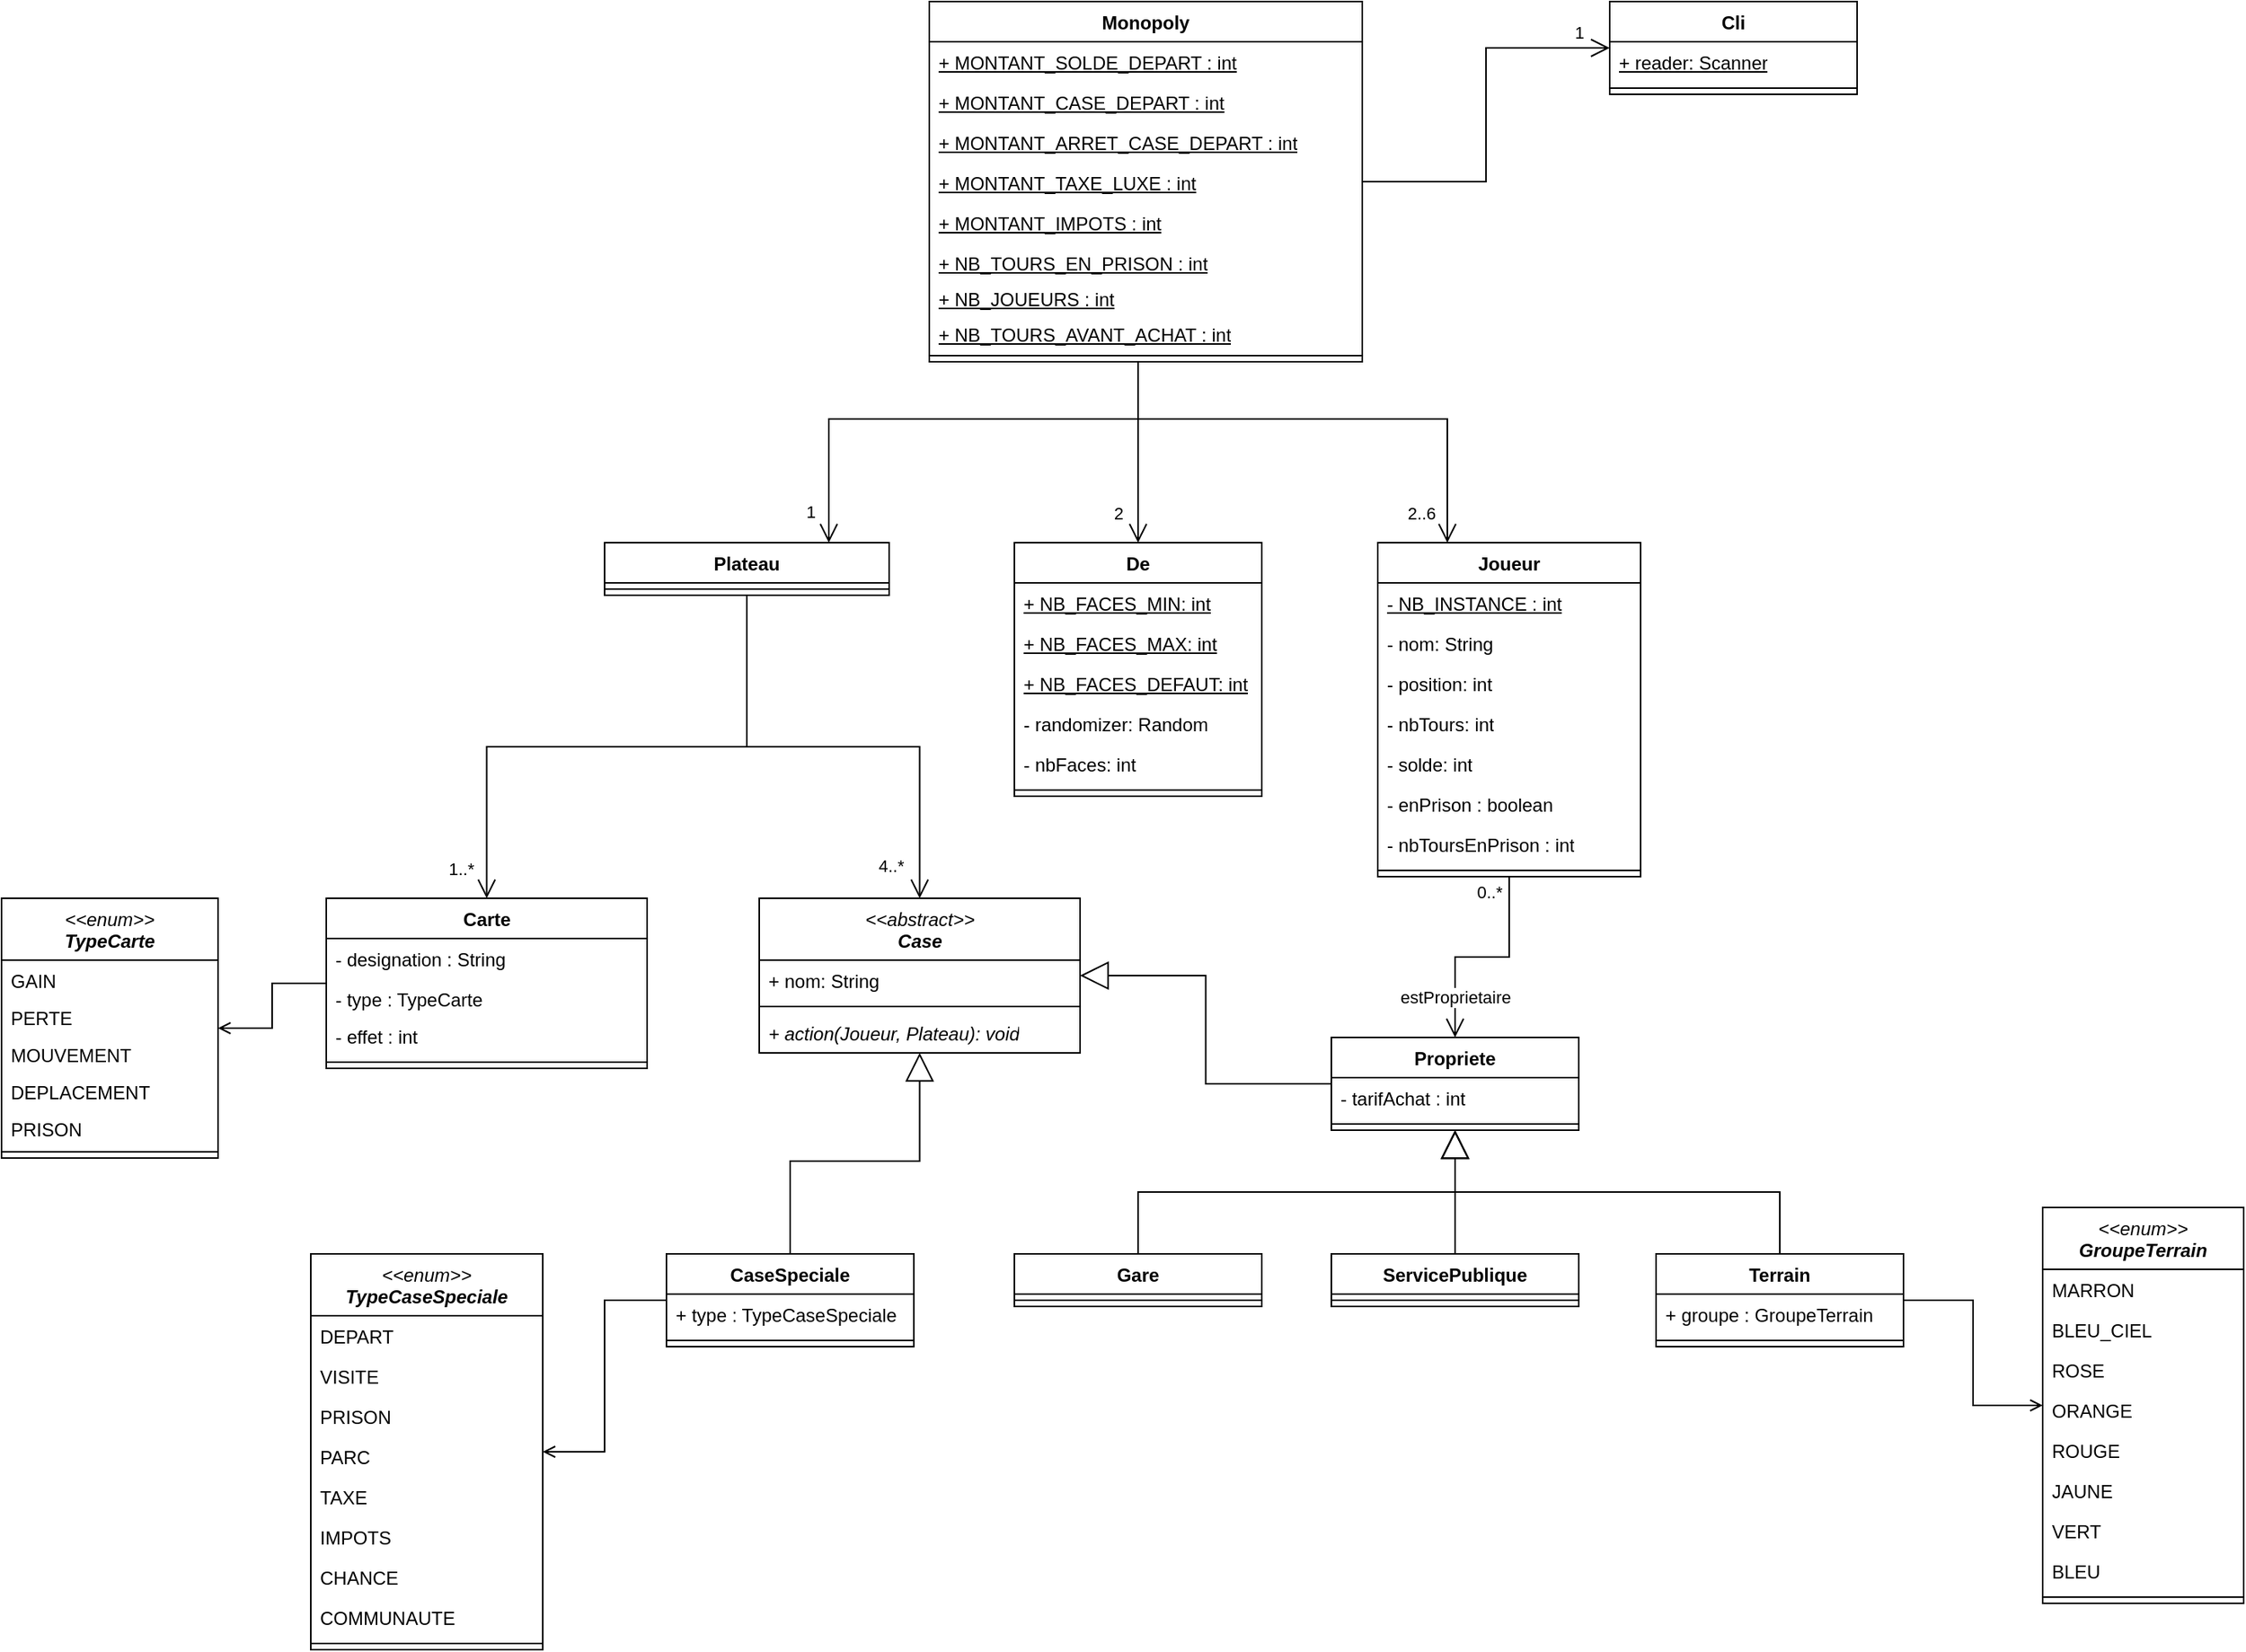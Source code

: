 <mxfile version="24.2.2" type="device">
  <diagram name="Page-1" id="Qtdr7fndM9xk0A1KIVxL">
    <mxGraphModel dx="2553" dy="1166" grid="1" gridSize="10" guides="1" tooltips="1" connect="1" arrows="1" fold="1" page="1" pageScale="1" pageWidth="850" pageHeight="1100" math="0" shadow="0">
      <root>
        <mxCell id="0" />
        <mxCell id="1" parent="0" />
        <mxCell id="H5PkhHYu6waYFYVV68g2-2" style="edgeStyle=orthogonalEdgeStyle;rounded=0;orthogonalLoop=1;jettySize=auto;html=1;endArrow=open;endFill=0;endSize=10;" parent="1" source="H5PkhHYu6waYFYVV68g2-3" target="H5PkhHYu6waYFYVV68g2-40" edge="1">
          <mxGeometry relative="1" as="geometry" />
        </mxCell>
        <mxCell id="yRPTeG6_o3gibmi1CTz9-5" value="1" style="edgeLabel;html=1;align=center;verticalAlign=middle;resizable=0;points=[];" vertex="1" connectable="0" parent="H5PkhHYu6waYFYVV68g2-2">
          <mxGeometry x="0.769" y="1" relative="1" as="geometry">
            <mxPoint x="8" y="-9" as="offset" />
          </mxGeometry>
        </mxCell>
        <mxCell id="H5PkhHYu6waYFYVV68g2-3" value="Monopoly" style="swimlane;fontStyle=1;align=center;verticalAlign=top;childLayout=stackLayout;horizontal=1;startSize=26;horizontalStack=0;resizeParent=1;resizeParentMax=0;resizeLast=0;collapsible=1;marginBottom=0;whiteSpace=wrap;html=1;swimlaneFillColor=default;" parent="1" vertex="1">
          <mxGeometry x="240" y="40" width="280" height="233" as="geometry" />
        </mxCell>
        <mxCell id="H5PkhHYu6waYFYVV68g2-4" value="&lt;u&gt;+ MONTANT_SOLDE_DEPART : int&lt;/u&gt;" style="text;strokeColor=none;fillColor=none;align=left;verticalAlign=top;spacingLeft=4;spacingRight=4;overflow=hidden;rotatable=0;points=[[0,0.5],[1,0.5]];portConstraint=eastwest;whiteSpace=wrap;html=1;" parent="H5PkhHYu6waYFYVV68g2-3" vertex="1">
          <mxGeometry y="26" width="280" height="26" as="geometry" />
        </mxCell>
        <mxCell id="H5PkhHYu6waYFYVV68g2-71" value="&lt;u&gt;+ MONTANT_CASE_DEPART : int&lt;/u&gt;" style="text;strokeColor=none;fillColor=none;align=left;verticalAlign=top;spacingLeft=4;spacingRight=4;overflow=hidden;rotatable=0;points=[[0,0.5],[1,0.5]];portConstraint=eastwest;whiteSpace=wrap;html=1;" parent="H5PkhHYu6waYFYVV68g2-3" vertex="1">
          <mxGeometry y="52" width="280" height="26" as="geometry" />
        </mxCell>
        <mxCell id="H5PkhHYu6waYFYVV68g2-73" value="&lt;u&gt;+ MONTANT_ARRET_CASE_DEPART : int&lt;/u&gt;" style="text;strokeColor=none;fillColor=none;align=left;verticalAlign=top;spacingLeft=4;spacingRight=4;overflow=hidden;rotatable=0;points=[[0,0.5],[1,0.5]];portConstraint=eastwest;whiteSpace=wrap;html=1;" parent="H5PkhHYu6waYFYVV68g2-3" vertex="1">
          <mxGeometry y="78" width="280" height="26" as="geometry" />
        </mxCell>
        <mxCell id="H5PkhHYu6waYFYVV68g2-75" value="&lt;u&gt;+ MONTANT_TAXE_LUXE : int&lt;/u&gt;" style="text;strokeColor=none;fillColor=none;align=left;verticalAlign=top;spacingLeft=4;spacingRight=4;overflow=hidden;rotatable=0;points=[[0,0.5],[1,0.5]];portConstraint=eastwest;whiteSpace=wrap;html=1;" parent="H5PkhHYu6waYFYVV68g2-3" vertex="1">
          <mxGeometry y="104" width="280" height="26" as="geometry" />
        </mxCell>
        <mxCell id="H5PkhHYu6waYFYVV68g2-74" value="&lt;u&gt;+ MONTANT_IMPOTS : int&lt;/u&gt;" style="text;strokeColor=none;fillColor=none;align=left;verticalAlign=top;spacingLeft=4;spacingRight=4;overflow=hidden;rotatable=0;points=[[0,0.5],[1,0.5]];portConstraint=eastwest;whiteSpace=wrap;html=1;" parent="H5PkhHYu6waYFYVV68g2-3" vertex="1">
          <mxGeometry y="130" width="280" height="26" as="geometry" />
        </mxCell>
        <mxCell id="H5PkhHYu6waYFYVV68g2-72" value="&lt;u&gt;+ NB_TOURS_EN_PRISON : int&lt;/u&gt;" style="text;strokeColor=none;fillColor=none;align=left;verticalAlign=top;spacingLeft=4;spacingRight=4;overflow=hidden;rotatable=0;points=[[0,0.5],[1,0.5]];portConstraint=eastwest;whiteSpace=wrap;html=1;" parent="H5PkhHYu6waYFYVV68g2-3" vertex="1">
          <mxGeometry y="156" width="280" height="23" as="geometry" />
        </mxCell>
        <mxCell id="H5PkhHYu6waYFYVV68g2-76" value="&lt;u&gt;+ NB_JOUEURS : int&lt;/u&gt;" style="text;strokeColor=none;fillColor=none;align=left;verticalAlign=top;spacingLeft=4;spacingRight=4;overflow=hidden;rotatable=0;points=[[0,0.5],[1,0.5]];portConstraint=eastwest;whiteSpace=wrap;html=1;" parent="H5PkhHYu6waYFYVV68g2-3" vertex="1">
          <mxGeometry y="179" width="280" height="23" as="geometry" />
        </mxCell>
        <mxCell id="H5PkhHYu6waYFYVV68g2-77" value="&lt;u&gt;+ NB_TOURS_AVANT_ACHAT : int&lt;/u&gt;" style="text;strokeColor=none;fillColor=none;align=left;verticalAlign=top;spacingLeft=4;spacingRight=4;overflow=hidden;rotatable=0;points=[[0,0.5],[1,0.5]];portConstraint=eastwest;whiteSpace=wrap;html=1;" parent="H5PkhHYu6waYFYVV68g2-3" vertex="1">
          <mxGeometry y="202" width="280" height="23" as="geometry" />
        </mxCell>
        <mxCell id="H5PkhHYu6waYFYVV68g2-6" value="" style="line;strokeWidth=1;fillColor=none;align=left;verticalAlign=middle;spacingTop=-1;spacingLeft=3;spacingRight=3;rotatable=0;labelPosition=right;points=[];portConstraint=eastwest;strokeColor=inherit;" parent="H5PkhHYu6waYFYVV68g2-3" vertex="1">
          <mxGeometry y="225" width="280" height="8" as="geometry" />
        </mxCell>
        <mxCell id="H5PkhHYu6waYFYVV68g2-12" style="edgeStyle=orthogonalEdgeStyle;rounded=0;orthogonalLoop=1;jettySize=auto;html=1;endArrow=none;endFill=0;endSize=14;startArrow=open;startFill=0;startSize=10;" parent="1" source="H5PkhHYu6waYFYVV68g2-14" target="H5PkhHYu6waYFYVV68g2-3" edge="1">
          <mxGeometry relative="1" as="geometry">
            <Array as="points">
              <mxPoint x="375" y="310" />
              <mxPoint x="375" y="310" />
            </Array>
          </mxGeometry>
        </mxCell>
        <mxCell id="H5PkhHYu6waYFYVV68g2-13" value="2" style="edgeLabel;html=1;align=center;verticalAlign=middle;resizable=0;points=[];" parent="H5PkhHYu6waYFYVV68g2-12" vertex="1" connectable="0">
          <mxGeometry x="-0.752" relative="1" as="geometry">
            <mxPoint x="-13" y="-5" as="offset" />
          </mxGeometry>
        </mxCell>
        <mxCell id="H5PkhHYu6waYFYVV68g2-14" value="De" style="swimlane;fontStyle=1;align=center;verticalAlign=top;childLayout=stackLayout;horizontal=1;startSize=26;horizontalStack=0;resizeParent=1;resizeParentMax=0;resizeLast=0;collapsible=1;marginBottom=0;whiteSpace=wrap;html=1;fillColor=default;rounded=0;shadow=0;glass=0;swimlaneLine=1;gradientColor=none;swimlaneFillColor=default;" parent="1" vertex="1">
          <mxGeometry x="295" y="390" width="160" height="164" as="geometry" />
        </mxCell>
        <mxCell id="H5PkhHYu6waYFYVV68g2-15" value="&lt;u&gt;+ NB_FACES_MIN: int&lt;/u&gt;" style="text;align=left;verticalAlign=top;spacingLeft=4;spacingRight=4;overflow=hidden;rotatable=0;points=[[0,0.5],[1,0.5]];portConstraint=eastwest;whiteSpace=wrap;html=1;" parent="H5PkhHYu6waYFYVV68g2-14" vertex="1">
          <mxGeometry y="26" width="160" height="26" as="geometry" />
        </mxCell>
        <mxCell id="H5PkhHYu6waYFYVV68g2-83" value="&lt;u&gt;+ NB_FACES_MAX: int&lt;/u&gt;" style="text;align=left;verticalAlign=top;spacingLeft=4;spacingRight=4;overflow=hidden;rotatable=0;points=[[0,0.5],[1,0.5]];portConstraint=eastwest;whiteSpace=wrap;html=1;" parent="H5PkhHYu6waYFYVV68g2-14" vertex="1">
          <mxGeometry y="52" width="160" height="26" as="geometry" />
        </mxCell>
        <mxCell id="H5PkhHYu6waYFYVV68g2-84" value="&lt;u&gt;+ NB_FACES_DEFAUT: int&lt;/u&gt;" style="text;align=left;verticalAlign=top;spacingLeft=4;spacingRight=4;overflow=hidden;rotatable=0;points=[[0,0.5],[1,0.5]];portConstraint=eastwest;whiteSpace=wrap;html=1;" parent="H5PkhHYu6waYFYVV68g2-14" vertex="1">
          <mxGeometry y="78" width="160" height="26" as="geometry" />
        </mxCell>
        <mxCell id="H5PkhHYu6waYFYVV68g2-85" value="- randomizer: Random" style="text;align=left;verticalAlign=top;spacingLeft=4;spacingRight=4;overflow=hidden;rotatable=0;points=[[0,0.5],[1,0.5]];portConstraint=eastwest;whiteSpace=wrap;html=1;" parent="H5PkhHYu6waYFYVV68g2-14" vertex="1">
          <mxGeometry y="104" width="160" height="26" as="geometry" />
        </mxCell>
        <mxCell id="H5PkhHYu6waYFYVV68g2-86" value="- nbFaces: int" style="text;align=left;verticalAlign=top;spacingLeft=4;spacingRight=4;overflow=hidden;rotatable=0;points=[[0,0.5],[1,0.5]];portConstraint=eastwest;whiteSpace=wrap;html=1;" parent="H5PkhHYu6waYFYVV68g2-14" vertex="1">
          <mxGeometry y="130" width="160" height="26" as="geometry" />
        </mxCell>
        <mxCell id="H5PkhHYu6waYFYVV68g2-16" value="" style="line;strokeWidth=1;fillColor=none;align=left;verticalAlign=middle;spacingTop=-1;spacingLeft=3;spacingRight=3;rotatable=0;labelPosition=right;points=[];portConstraint=eastwest;strokeColor=inherit;" parent="H5PkhHYu6waYFYVV68g2-14" vertex="1">
          <mxGeometry y="156" width="160" height="8" as="geometry" />
        </mxCell>
        <mxCell id="H5PkhHYu6waYFYVV68g2-18" style="edgeStyle=orthogonalEdgeStyle;rounded=0;orthogonalLoop=1;jettySize=auto;html=1;endArrow=none;endFill=0;endSize=14;startArrow=open;startFill=0;startSize=10;" parent="1" source="H5PkhHYu6waYFYVV68g2-20" target="H5PkhHYu6waYFYVV68g2-3" edge="1">
          <mxGeometry relative="1" as="geometry">
            <Array as="points">
              <mxPoint x="175" y="310" />
              <mxPoint x="375" y="310" />
            </Array>
          </mxGeometry>
        </mxCell>
        <mxCell id="H5PkhHYu6waYFYVV68g2-19" value="1" style="edgeLabel;html=1;align=center;verticalAlign=middle;resizable=0;points=[];" parent="H5PkhHYu6waYFYVV68g2-18" vertex="1" connectable="0">
          <mxGeometry x="-0.893" relative="1" as="geometry">
            <mxPoint x="-12" y="-3" as="offset" />
          </mxGeometry>
        </mxCell>
        <mxCell id="H5PkhHYu6waYFYVV68g2-20" value="Plateau" style="swimlane;fontStyle=1;align=center;verticalAlign=top;childLayout=stackLayout;horizontal=1;startSize=26;horizontalStack=0;resizeParent=1;resizeParentMax=0;resizeLast=0;collapsible=1;marginBottom=0;whiteSpace=wrap;html=1;swimlaneFillColor=default;" parent="1" vertex="1">
          <mxGeometry x="30" y="390" width="184" height="34" as="geometry" />
        </mxCell>
        <mxCell id="H5PkhHYu6waYFYVV68g2-21" value="" style="line;strokeWidth=1;fillColor=none;align=left;verticalAlign=middle;spacingTop=-1;spacingLeft=3;spacingRight=3;rotatable=0;labelPosition=right;points=[];portConstraint=eastwest;strokeColor=inherit;" parent="H5PkhHYu6waYFYVV68g2-20" vertex="1">
          <mxGeometry y="26" width="184" height="8" as="geometry" />
        </mxCell>
        <mxCell id="H5PkhHYu6waYFYVV68g2-26" style="edgeStyle=orthogonalEdgeStyle;rounded=0;orthogonalLoop=1;jettySize=auto;html=1;endArrow=none;endFill=0;endSize=14;startArrow=open;startFill=0;startSize=10;" parent="1" source="H5PkhHYu6waYFYVV68g2-28" target="H5PkhHYu6waYFYVV68g2-3" edge="1">
          <mxGeometry relative="1" as="geometry">
            <Array as="points">
              <mxPoint x="575" y="310" />
              <mxPoint x="375" y="310" />
            </Array>
          </mxGeometry>
        </mxCell>
        <mxCell id="H5PkhHYu6waYFYVV68g2-27" value="2..6" style="edgeLabel;html=1;align=center;verticalAlign=middle;resizable=0;points=[];" parent="H5PkhHYu6waYFYVV68g2-26" vertex="1" connectable="0">
          <mxGeometry x="-0.895" relative="1" as="geometry">
            <mxPoint x="-17" y="-3" as="offset" />
          </mxGeometry>
        </mxCell>
        <mxCell id="H5PkhHYu6waYFYVV68g2-28" value="Joueur" style="swimlane;fontStyle=1;align=center;verticalAlign=top;childLayout=stackLayout;horizontal=1;startSize=26;horizontalStack=0;resizeParent=1;resizeParentMax=0;resizeLast=0;collapsible=1;marginBottom=0;whiteSpace=wrap;html=1;swimlaneFillColor=default;" parent="1" vertex="1">
          <mxGeometry x="530" y="390" width="170" height="216" as="geometry" />
        </mxCell>
        <mxCell id="H5PkhHYu6waYFYVV68g2-29" value="&lt;u&gt;- NB_INSTANCE : int&lt;/u&gt;" style="text;strokeColor=none;fillColor=none;align=left;verticalAlign=top;spacingLeft=4;spacingRight=4;overflow=hidden;rotatable=0;points=[[0,0.5],[1,0.5]];portConstraint=eastwest;whiteSpace=wrap;html=1;" parent="H5PkhHYu6waYFYVV68g2-28" vertex="1">
          <mxGeometry y="26" width="170" height="26" as="geometry" />
        </mxCell>
        <mxCell id="H5PkhHYu6waYFYVV68g2-87" value="- nom: String" style="text;strokeColor=none;fillColor=none;align=left;verticalAlign=top;spacingLeft=4;spacingRight=4;overflow=hidden;rotatable=0;points=[[0,0.5],[1,0.5]];portConstraint=eastwest;whiteSpace=wrap;html=1;" parent="H5PkhHYu6waYFYVV68g2-28" vertex="1">
          <mxGeometry y="52" width="170" height="26" as="geometry" />
        </mxCell>
        <mxCell id="H5PkhHYu6waYFYVV68g2-30" value="- position: int" style="text;strokeColor=none;fillColor=none;align=left;verticalAlign=top;spacingLeft=4;spacingRight=4;overflow=hidden;rotatable=0;points=[[0,0.5],[1,0.5]];portConstraint=eastwest;whiteSpace=wrap;html=1;" parent="H5PkhHYu6waYFYVV68g2-28" vertex="1">
          <mxGeometry y="78" width="170" height="26" as="geometry" />
        </mxCell>
        <mxCell id="H5PkhHYu6waYFYVV68g2-31" value="- nbTours: int" style="text;strokeColor=none;fillColor=none;align=left;verticalAlign=top;spacingLeft=4;spacingRight=4;overflow=hidden;rotatable=0;points=[[0,0.5],[1,0.5]];portConstraint=eastwest;whiteSpace=wrap;html=1;" parent="H5PkhHYu6waYFYVV68g2-28" vertex="1">
          <mxGeometry y="104" width="170" height="26" as="geometry" />
        </mxCell>
        <mxCell id="H5PkhHYu6waYFYVV68g2-32" value="- solde: int" style="text;strokeColor=none;fillColor=none;align=left;verticalAlign=top;spacingLeft=4;spacingRight=4;overflow=hidden;rotatable=0;points=[[0,0.5],[1,0.5]];portConstraint=eastwest;whiteSpace=wrap;html=1;" parent="H5PkhHYu6waYFYVV68g2-28" vertex="1">
          <mxGeometry y="130" width="170" height="26" as="geometry" />
        </mxCell>
        <mxCell id="H5PkhHYu6waYFYVV68g2-88" value="- enPrison : boolean" style="text;strokeColor=none;fillColor=none;align=left;verticalAlign=top;spacingLeft=4;spacingRight=4;overflow=hidden;rotatable=0;points=[[0,0.5],[1,0.5]];portConstraint=eastwest;whiteSpace=wrap;html=1;" parent="H5PkhHYu6waYFYVV68g2-28" vertex="1">
          <mxGeometry y="156" width="170" height="26" as="geometry" />
        </mxCell>
        <mxCell id="H5PkhHYu6waYFYVV68g2-89" value="- nbToursEnPrison : int" style="text;strokeColor=none;fillColor=none;align=left;verticalAlign=top;spacingLeft=4;spacingRight=4;overflow=hidden;rotatable=0;points=[[0,0.5],[1,0.5]];portConstraint=eastwest;whiteSpace=wrap;html=1;" parent="H5PkhHYu6waYFYVV68g2-28" vertex="1">
          <mxGeometry y="182" width="170" height="26" as="geometry" />
        </mxCell>
        <mxCell id="H5PkhHYu6waYFYVV68g2-33" value="" style="line;strokeWidth=1;fillColor=none;align=left;verticalAlign=middle;spacingTop=-1;spacingLeft=3;spacingRight=3;rotatable=0;labelPosition=right;points=[];portConstraint=eastwest;strokeColor=inherit;" parent="H5PkhHYu6waYFYVV68g2-28" vertex="1">
          <mxGeometry y="208" width="170" height="8" as="geometry" />
        </mxCell>
        <mxCell id="H5PkhHYu6waYFYVV68g2-40" value="Cli" style="swimlane;fontStyle=1;align=center;verticalAlign=top;childLayout=stackLayout;horizontal=1;startSize=26;horizontalStack=0;resizeParent=1;resizeParentMax=0;resizeLast=0;collapsible=1;marginBottom=0;whiteSpace=wrap;html=1;fillColor=default;rounded=0;shadow=0;glass=0;swimlaneLine=1;gradientColor=none;swimlaneFillColor=default;" parent="1" vertex="1">
          <mxGeometry x="680" y="40" width="160" height="60" as="geometry" />
        </mxCell>
        <mxCell id="H5PkhHYu6waYFYVV68g2-41" value="&lt;u&gt;+ reader: Scanner&lt;/u&gt;" style="text;align=left;verticalAlign=top;spacingLeft=4;spacingRight=4;overflow=hidden;rotatable=0;points=[[0,0.5],[1,0.5]];portConstraint=eastwest;whiteSpace=wrap;html=1;" parent="H5PkhHYu6waYFYVV68g2-40" vertex="1">
          <mxGeometry y="26" width="160" height="26" as="geometry" />
        </mxCell>
        <mxCell id="H5PkhHYu6waYFYVV68g2-42" value="" style="line;strokeWidth=1;fillColor=none;align=left;verticalAlign=middle;spacingTop=-1;spacingLeft=3;spacingRight=3;rotatable=0;labelPosition=right;points=[];portConstraint=eastwest;strokeColor=inherit;" parent="H5PkhHYu6waYFYVV68g2-40" vertex="1">
          <mxGeometry y="52" width="160" height="8" as="geometry" />
        </mxCell>
        <mxCell id="H5PkhHYu6waYFYVV68g2-140" style="edgeStyle=orthogonalEdgeStyle;rounded=0;orthogonalLoop=1;jettySize=auto;html=1;endArrow=none;endFill=0;startArrow=open;startFill=0;startSize=10;" parent="1" source="H5PkhHYu6waYFYVV68g2-46" target="H5PkhHYu6waYFYVV68g2-20" edge="1">
          <mxGeometry relative="1" as="geometry" />
        </mxCell>
        <mxCell id="H5PkhHYu6waYFYVV68g2-144" value="4..*" style="edgeLabel;html=1;align=center;verticalAlign=middle;resizable=0;points=[];" parent="H5PkhHYu6waYFYVV68g2-140" vertex="1" connectable="0">
          <mxGeometry x="-0.936" y="-2" relative="1" as="geometry">
            <mxPoint x="-21" y="-11" as="offset" />
          </mxGeometry>
        </mxCell>
        <mxCell id="H5PkhHYu6waYFYVV68g2-46" value="&lt;i style=&quot;&quot;&gt;&lt;span style=&quot;font-weight: normal;&quot;&gt;&amp;lt;&amp;lt;abstract&amp;gt;&amp;gt;&lt;br&gt;&lt;/span&gt;Case&lt;/i&gt;" style="swimlane;fontStyle=1;align=center;verticalAlign=top;childLayout=stackLayout;horizontal=1;startSize=40;horizontalStack=0;resizeParent=1;resizeParentMax=0;resizeLast=0;collapsible=1;marginBottom=0;whiteSpace=wrap;html=1;swimlaneFillColor=default;" parent="1" vertex="1">
          <mxGeometry x="130" y="620" width="207.5" height="100" as="geometry" />
        </mxCell>
        <mxCell id="H5PkhHYu6waYFYVV68g2-47" value="+ nom: String" style="text;strokeColor=none;fillColor=none;align=left;verticalAlign=top;spacingLeft=4;spacingRight=4;overflow=hidden;rotatable=0;points=[[0,0.5],[1,0.5]];portConstraint=eastwest;whiteSpace=wrap;html=1;" parent="H5PkhHYu6waYFYVV68g2-46" vertex="1">
          <mxGeometry y="40" width="207.5" height="26" as="geometry" />
        </mxCell>
        <mxCell id="H5PkhHYu6waYFYVV68g2-48" value="" style="line;strokeWidth=1;fillColor=none;align=left;verticalAlign=middle;spacingTop=-1;spacingLeft=3;spacingRight=3;rotatable=0;labelPosition=right;points=[];portConstraint=eastwest;strokeColor=inherit;" parent="H5PkhHYu6waYFYVV68g2-46" vertex="1">
          <mxGeometry y="66" width="207.5" height="8" as="geometry" />
        </mxCell>
        <mxCell id="H5PkhHYu6waYFYVV68g2-49" value="&lt;i&gt;+ action(Joueur, Plateau): void&lt;/i&gt;" style="text;strokeColor=none;fillColor=none;align=left;verticalAlign=top;spacingLeft=4;spacingRight=4;overflow=hidden;rotatable=0;points=[[0,0.5],[1,0.5]];portConstraint=eastwest;whiteSpace=wrap;html=1;" parent="H5PkhHYu6waYFYVV68g2-46" vertex="1">
          <mxGeometry y="74" width="207.5" height="26" as="geometry" />
        </mxCell>
        <mxCell id="H5PkhHYu6waYFYVV68g2-50" style="edgeStyle=orthogonalEdgeStyle;rounded=0;html=1;endArrow=block;endFill=0;endSize=16;" parent="1" source="H5PkhHYu6waYFYVV68g2-55" target="H5PkhHYu6waYFYVV68g2-46" edge="1">
          <mxGeometry relative="1" as="geometry" />
        </mxCell>
        <mxCell id="H5PkhHYu6waYFYVV68g2-141" style="edgeStyle=orthogonalEdgeStyle;rounded=0;orthogonalLoop=1;jettySize=auto;html=1;endArrow=none;endFill=0;startArrow=open;startFill=0;startSize=10;" parent="1" source="H5PkhHYu6waYFYVV68g2-55" target="H5PkhHYu6waYFYVV68g2-28" edge="1">
          <mxGeometry relative="1" as="geometry" />
        </mxCell>
        <mxCell id="H5PkhHYu6waYFYVV68g2-142" value="estProprietaire" style="edgeLabel;html=1;align=center;verticalAlign=middle;resizable=0;points=[];" parent="H5PkhHYu6waYFYVV68g2-141" vertex="1" connectable="0">
          <mxGeometry x="-0.793" relative="1" as="geometry">
            <mxPoint y="-12" as="offset" />
          </mxGeometry>
        </mxCell>
        <mxCell id="yRPTeG6_o3gibmi1CTz9-4" value="0..*" style="edgeLabel;html=1;align=center;verticalAlign=middle;resizable=0;points=[];" vertex="1" connectable="0" parent="H5PkhHYu6waYFYVV68g2-141">
          <mxGeometry x="0.386" y="-1" relative="1" as="geometry">
            <mxPoint x="-14" y="-33" as="offset" />
          </mxGeometry>
        </mxCell>
        <mxCell id="H5PkhHYu6waYFYVV68g2-55" value="Propriete" style="swimlane;fontStyle=1;align=center;verticalAlign=top;childLayout=stackLayout;horizontal=1;startSize=26;horizontalStack=0;resizeParent=1;resizeParentMax=0;resizeLast=0;collapsible=1;marginBottom=0;whiteSpace=wrap;html=1;swimlaneFillColor=default;" parent="1" vertex="1">
          <mxGeometry x="500" y="710" width="160" height="60" as="geometry" />
        </mxCell>
        <mxCell id="H5PkhHYu6waYFYVV68g2-56" value="- tarifAchat : int" style="text;strokeColor=none;fillColor=none;align=left;verticalAlign=top;spacingLeft=4;spacingRight=4;overflow=hidden;rotatable=0;points=[[0,0.5],[1,0.5]];portConstraint=eastwest;whiteSpace=wrap;html=1;" parent="H5PkhHYu6waYFYVV68g2-55" vertex="1">
          <mxGeometry y="26" width="160" height="26" as="geometry" />
        </mxCell>
        <mxCell id="H5PkhHYu6waYFYVV68g2-57" value="" style="line;strokeWidth=1;fillColor=none;align=left;verticalAlign=middle;spacingTop=-1;spacingLeft=3;spacingRight=3;rotatable=0;labelPosition=right;points=[];portConstraint=eastwest;strokeColor=inherit;" parent="H5PkhHYu6waYFYVV68g2-55" vertex="1">
          <mxGeometry y="52" width="160" height="8" as="geometry" />
        </mxCell>
        <mxCell id="H5PkhHYu6waYFYVV68g2-117" style="edgeStyle=orthogonalEdgeStyle;rounded=0;orthogonalLoop=1;jettySize=auto;html=1;endArrow=none;endFill=0;startArrow=open;startFill=0;" parent="1" source="H5PkhHYu6waYFYVV68g2-58" target="H5PkhHYu6waYFYVV68g2-108" edge="1">
          <mxGeometry relative="1" as="geometry" />
        </mxCell>
        <mxCell id="H5PkhHYu6waYFYVV68g2-58" value="&lt;div&gt;&lt;i style=&quot;&quot;&gt;&lt;span style=&quot;font-weight: normal;&quot;&gt;&amp;lt;&amp;lt;enum&amp;gt;&amp;gt;&lt;br&gt;&lt;/span&gt;&lt;/i&gt;&lt;/div&gt;&lt;div&gt;&lt;i style=&quot;&quot;&gt;GroupeTerrain&lt;/i&gt;&lt;/div&gt;" style="swimlane;fontStyle=1;align=center;verticalAlign=top;childLayout=stackLayout;horizontal=1;startSize=40;horizontalStack=0;resizeParent=1;resizeParentMax=0;resizeLast=0;collapsible=1;marginBottom=0;whiteSpace=wrap;html=1;swimlaneFillColor=default;" parent="1" vertex="1">
          <mxGeometry x="960" y="820" width="130" height="256" as="geometry" />
        </mxCell>
        <mxCell id="H5PkhHYu6waYFYVV68g2-59" value="MARRON" style="text;strokeColor=none;fillColor=none;align=left;verticalAlign=top;spacingLeft=4;spacingRight=4;overflow=hidden;rotatable=0;points=[[0,0.5],[1,0.5]];portConstraint=eastwest;whiteSpace=wrap;html=1;" parent="H5PkhHYu6waYFYVV68g2-58" vertex="1">
          <mxGeometry y="40" width="130" height="26" as="geometry" />
        </mxCell>
        <mxCell id="H5PkhHYu6waYFYVV68g2-60" value="BLEU_CIEL" style="text;strokeColor=none;fillColor=none;align=left;verticalAlign=top;spacingLeft=4;spacingRight=4;overflow=hidden;rotatable=0;points=[[0,0.5],[1,0.5]];portConstraint=eastwest;whiteSpace=wrap;html=1;" parent="H5PkhHYu6waYFYVV68g2-58" vertex="1">
          <mxGeometry y="66" width="130" height="26" as="geometry" />
        </mxCell>
        <mxCell id="H5PkhHYu6waYFYVV68g2-61" value="ROSE" style="text;strokeColor=none;fillColor=none;align=left;verticalAlign=top;spacingLeft=4;spacingRight=4;overflow=hidden;rotatable=0;points=[[0,0.5],[1,0.5]];portConstraint=eastwest;whiteSpace=wrap;html=1;" parent="H5PkhHYu6waYFYVV68g2-58" vertex="1">
          <mxGeometry y="92" width="130" height="26" as="geometry" />
        </mxCell>
        <mxCell id="H5PkhHYu6waYFYVV68g2-62" value="ORANGE" style="text;strokeColor=none;fillColor=none;align=left;verticalAlign=top;spacingLeft=4;spacingRight=4;overflow=hidden;rotatable=0;points=[[0,0.5],[1,0.5]];portConstraint=eastwest;whiteSpace=wrap;html=1;" parent="H5PkhHYu6waYFYVV68g2-58" vertex="1">
          <mxGeometry y="118" width="130" height="26" as="geometry" />
        </mxCell>
        <mxCell id="H5PkhHYu6waYFYVV68g2-63" value="ROUGE" style="text;strokeColor=none;fillColor=none;align=left;verticalAlign=top;spacingLeft=4;spacingRight=4;overflow=hidden;rotatable=0;points=[[0,0.5],[1,0.5]];portConstraint=eastwest;whiteSpace=wrap;html=1;" parent="H5PkhHYu6waYFYVV68g2-58" vertex="1">
          <mxGeometry y="144" width="130" height="26" as="geometry" />
        </mxCell>
        <mxCell id="H5PkhHYu6waYFYVV68g2-64" value="JAUNE" style="text;strokeColor=none;fillColor=none;align=left;verticalAlign=top;spacingLeft=4;spacingRight=4;overflow=hidden;rotatable=0;points=[[0,0.5],[1,0.5]];portConstraint=eastwest;whiteSpace=wrap;html=1;" parent="H5PkhHYu6waYFYVV68g2-58" vertex="1">
          <mxGeometry y="170" width="130" height="26" as="geometry" />
        </mxCell>
        <mxCell id="H5PkhHYu6waYFYVV68g2-65" value="VERT" style="text;strokeColor=none;fillColor=none;align=left;verticalAlign=top;spacingLeft=4;spacingRight=4;overflow=hidden;rotatable=0;points=[[0,0.5],[1,0.5]];portConstraint=eastwest;whiteSpace=wrap;html=1;" parent="H5PkhHYu6waYFYVV68g2-58" vertex="1">
          <mxGeometry y="196" width="130" height="26" as="geometry" />
        </mxCell>
        <mxCell id="H5PkhHYu6waYFYVV68g2-66" value="BLEU" style="text;strokeColor=none;fillColor=none;align=left;verticalAlign=top;spacingLeft=4;spacingRight=4;overflow=hidden;rotatable=0;points=[[0,0.5],[1,0.5]];portConstraint=eastwest;whiteSpace=wrap;html=1;" parent="H5PkhHYu6waYFYVV68g2-58" vertex="1">
          <mxGeometry y="222" width="130" height="26" as="geometry" />
        </mxCell>
        <mxCell id="H5PkhHYu6waYFYVV68g2-70" value="" style="line;strokeWidth=1;fillColor=none;align=left;verticalAlign=middle;spacingTop=-1;spacingLeft=3;spacingRight=3;rotatable=0;labelPosition=right;points=[];portConstraint=eastwest;strokeColor=inherit;" parent="H5PkhHYu6waYFYVV68g2-58" vertex="1">
          <mxGeometry y="248" width="130" height="8" as="geometry" />
        </mxCell>
        <mxCell id="H5PkhHYu6waYFYVV68g2-94" style="edgeStyle=orthogonalEdgeStyle;rounded=0;orthogonalLoop=1;jettySize=auto;html=1;endArrow=none;endFill=0;startArrow=open;startFill=0;startSize=10;" parent="1" source="H5PkhHYu6waYFYVV68g2-90" target="H5PkhHYu6waYFYVV68g2-20" edge="1">
          <mxGeometry relative="1" as="geometry" />
        </mxCell>
        <mxCell id="H5PkhHYu6waYFYVV68g2-143" value="1..*" style="edgeLabel;html=1;align=center;verticalAlign=middle;resizable=0;points=[];" parent="H5PkhHYu6waYFYVV68g2-94" vertex="1" connectable="0">
          <mxGeometry x="-0.924" y="1" relative="1" as="geometry">
            <mxPoint x="-16" y="-5" as="offset" />
          </mxGeometry>
        </mxCell>
        <mxCell id="H5PkhHYu6waYFYVV68g2-90" value="Carte" style="swimlane;fontStyle=1;align=center;verticalAlign=top;childLayout=stackLayout;horizontal=1;startSize=26;horizontalStack=0;resizeParent=1;resizeParentMax=0;resizeLast=0;collapsible=1;marginBottom=0;whiteSpace=wrap;html=1;swimlaneFillColor=default;" parent="1" vertex="1">
          <mxGeometry x="-150" y="620" width="207.5" height="110" as="geometry" />
        </mxCell>
        <mxCell id="H5PkhHYu6waYFYVV68g2-91" value="- designation : String" style="text;strokeColor=none;fillColor=none;align=left;verticalAlign=top;spacingLeft=4;spacingRight=4;overflow=hidden;rotatable=0;points=[[0,0.5],[1,0.5]];portConstraint=eastwest;whiteSpace=wrap;html=1;" parent="H5PkhHYu6waYFYVV68g2-90" vertex="1">
          <mxGeometry y="26" width="207.5" height="26" as="geometry" />
        </mxCell>
        <mxCell id="H5PkhHYu6waYFYVV68g2-96" value="- type : TypeCarte" style="text;strokeColor=none;fillColor=none;align=left;verticalAlign=top;spacingLeft=4;spacingRight=4;overflow=hidden;rotatable=0;points=[[0,0.5],[1,0.5]];portConstraint=eastwest;whiteSpace=wrap;html=1;" parent="H5PkhHYu6waYFYVV68g2-90" vertex="1">
          <mxGeometry y="52" width="207.5" height="24" as="geometry" />
        </mxCell>
        <mxCell id="H5PkhHYu6waYFYVV68g2-95" value="- effet : int" style="text;strokeColor=none;fillColor=none;align=left;verticalAlign=top;spacingLeft=4;spacingRight=4;overflow=hidden;rotatable=0;points=[[0,0.5],[1,0.5]];portConstraint=eastwest;whiteSpace=wrap;html=1;" parent="H5PkhHYu6waYFYVV68g2-90" vertex="1">
          <mxGeometry y="76" width="207.5" height="26" as="geometry" />
        </mxCell>
        <mxCell id="H5PkhHYu6waYFYVV68g2-92" value="" style="line;strokeWidth=1;fillColor=none;align=left;verticalAlign=middle;spacingTop=-1;spacingLeft=3;spacingRight=3;rotatable=0;labelPosition=right;points=[];portConstraint=eastwest;strokeColor=inherit;" parent="H5PkhHYu6waYFYVV68g2-90" vertex="1">
          <mxGeometry y="102" width="207.5" height="8" as="geometry" />
        </mxCell>
        <mxCell id="H5PkhHYu6waYFYVV68g2-106" style="edgeStyle=orthogonalEdgeStyle;rounded=0;orthogonalLoop=1;jettySize=auto;html=1;endArrow=none;endFill=0;startArrow=open;startFill=0;" parent="1" source="H5PkhHYu6waYFYVV68g2-97" target="H5PkhHYu6waYFYVV68g2-90" edge="1">
          <mxGeometry relative="1" as="geometry" />
        </mxCell>
        <mxCell id="H5PkhHYu6waYFYVV68g2-97" value="&lt;div&gt;&lt;i&gt;&lt;span style=&quot;font-weight: normal;&quot;&gt;&amp;lt;&amp;lt;enum&amp;gt;&amp;gt;&lt;/span&gt;&lt;br&gt;&lt;/i&gt;&lt;/div&gt;&lt;div&gt;&lt;i&gt;TypeCarte&lt;/i&gt;&lt;/div&gt;" style="swimlane;fontStyle=1;align=center;verticalAlign=top;childLayout=stackLayout;horizontal=1;startSize=40;horizontalStack=0;resizeParent=1;resizeParentMax=0;resizeLast=0;collapsible=1;marginBottom=0;whiteSpace=wrap;html=1;swimlaneFillColor=default;" parent="1" vertex="1">
          <mxGeometry x="-360" y="620" width="140" height="168" as="geometry" />
        </mxCell>
        <mxCell id="H5PkhHYu6waYFYVV68g2-99" value="GAIN" style="text;strokeColor=none;fillColor=none;align=left;verticalAlign=top;spacingLeft=4;spacingRight=4;overflow=hidden;rotatable=0;points=[[0,0.5],[1,0.5]];portConstraint=eastwest;whiteSpace=wrap;html=1;" parent="H5PkhHYu6waYFYVV68g2-97" vertex="1">
          <mxGeometry y="40" width="140" height="24" as="geometry" />
        </mxCell>
        <mxCell id="H5PkhHYu6waYFYVV68g2-103" value="PERTE" style="text;strokeColor=none;fillColor=none;align=left;verticalAlign=top;spacingLeft=4;spacingRight=4;overflow=hidden;rotatable=0;points=[[0,0.5],[1,0.5]];portConstraint=eastwest;whiteSpace=wrap;html=1;" parent="H5PkhHYu6waYFYVV68g2-97" vertex="1">
          <mxGeometry y="64" width="140" height="24" as="geometry" />
        </mxCell>
        <mxCell id="H5PkhHYu6waYFYVV68g2-105" value="MOUVEMENT" style="text;strokeColor=none;fillColor=none;align=left;verticalAlign=top;spacingLeft=4;spacingRight=4;overflow=hidden;rotatable=0;points=[[0,0.5],[1,0.5]];portConstraint=eastwest;whiteSpace=wrap;html=1;" parent="H5PkhHYu6waYFYVV68g2-97" vertex="1">
          <mxGeometry y="88" width="140" height="24" as="geometry" />
        </mxCell>
        <mxCell id="H5PkhHYu6waYFYVV68g2-104" value="DEPLACEMENT" style="text;strokeColor=none;fillColor=none;align=left;verticalAlign=top;spacingLeft=4;spacingRight=4;overflow=hidden;rotatable=0;points=[[0,0.5],[1,0.5]];portConstraint=eastwest;whiteSpace=wrap;html=1;" parent="H5PkhHYu6waYFYVV68g2-97" vertex="1">
          <mxGeometry y="112" width="140" height="24" as="geometry" />
        </mxCell>
        <mxCell id="H5PkhHYu6waYFYVV68g2-102" value="PRISON" style="text;strokeColor=none;fillColor=none;align=left;verticalAlign=top;spacingLeft=4;spacingRight=4;overflow=hidden;rotatable=0;points=[[0,0.5],[1,0.5]];portConstraint=eastwest;whiteSpace=wrap;html=1;" parent="H5PkhHYu6waYFYVV68g2-97" vertex="1">
          <mxGeometry y="136" width="140" height="24" as="geometry" />
        </mxCell>
        <mxCell id="H5PkhHYu6waYFYVV68g2-101" value="" style="line;strokeWidth=1;fillColor=none;align=left;verticalAlign=middle;spacingTop=-1;spacingLeft=3;spacingRight=3;rotatable=0;labelPosition=right;points=[];portConstraint=eastwest;strokeColor=inherit;" parent="H5PkhHYu6waYFYVV68g2-97" vertex="1">
          <mxGeometry y="160" width="140" height="8" as="geometry" />
        </mxCell>
        <mxCell id="H5PkhHYu6waYFYVV68g2-126" style="edgeStyle=orthogonalEdgeStyle;rounded=0;orthogonalLoop=1;jettySize=auto;html=1;endArrow=block;endFill=0;endSize=16;" parent="1" source="H5PkhHYu6waYFYVV68g2-108" target="H5PkhHYu6waYFYVV68g2-55" edge="1">
          <mxGeometry relative="1" as="geometry">
            <Array as="points">
              <mxPoint x="790" y="810" />
              <mxPoint x="580" y="810" />
            </Array>
          </mxGeometry>
        </mxCell>
        <mxCell id="H5PkhHYu6waYFYVV68g2-108" value="Terrain" style="swimlane;fontStyle=1;align=center;verticalAlign=top;childLayout=stackLayout;horizontal=1;startSize=26;horizontalStack=0;resizeParent=1;resizeParentMax=0;resizeLast=0;collapsible=1;marginBottom=0;whiteSpace=wrap;html=1;swimlaneFillColor=default;" parent="1" vertex="1">
          <mxGeometry x="710" y="850" width="160" height="60" as="geometry" />
        </mxCell>
        <mxCell id="H5PkhHYu6waYFYVV68g2-109" value="+ groupe : GroupeTerrain" style="text;strokeColor=none;fillColor=none;align=left;verticalAlign=top;spacingLeft=4;spacingRight=4;overflow=hidden;rotatable=0;points=[[0,0.5],[1,0.5]];portConstraint=eastwest;whiteSpace=wrap;html=1;" parent="H5PkhHYu6waYFYVV68g2-108" vertex="1">
          <mxGeometry y="26" width="160" height="26" as="geometry" />
        </mxCell>
        <mxCell id="H5PkhHYu6waYFYVV68g2-110" value="" style="line;strokeWidth=1;fillColor=none;align=left;verticalAlign=middle;spacingTop=-1;spacingLeft=3;spacingRight=3;rotatable=0;labelPosition=right;points=[];portConstraint=eastwest;strokeColor=inherit;" parent="H5PkhHYu6waYFYVV68g2-108" vertex="1">
          <mxGeometry y="52" width="160" height="8" as="geometry" />
        </mxCell>
        <mxCell id="H5PkhHYu6waYFYVV68g2-124" style="edgeStyle=orthogonalEdgeStyle;rounded=0;orthogonalLoop=1;jettySize=auto;html=1;endArrow=block;endFill=0;endSize=16;" parent="1" source="H5PkhHYu6waYFYVV68g2-111" target="H5PkhHYu6waYFYVV68g2-55" edge="1">
          <mxGeometry relative="1" as="geometry">
            <Array as="points">
              <mxPoint x="375" y="810" />
              <mxPoint x="580" y="810" />
            </Array>
          </mxGeometry>
        </mxCell>
        <mxCell id="H5PkhHYu6waYFYVV68g2-111" value="Gare" style="swimlane;fontStyle=1;align=center;verticalAlign=top;childLayout=stackLayout;horizontal=1;startSize=26;horizontalStack=0;resizeParent=1;resizeParentMax=0;resizeLast=0;collapsible=1;marginBottom=0;whiteSpace=wrap;html=1;swimlaneFillColor=default;" parent="1" vertex="1">
          <mxGeometry x="295" y="850" width="160" height="34" as="geometry" />
        </mxCell>
        <mxCell id="H5PkhHYu6waYFYVV68g2-113" value="" style="line;strokeWidth=1;fillColor=none;align=left;verticalAlign=middle;spacingTop=-1;spacingLeft=3;spacingRight=3;rotatable=0;labelPosition=right;points=[];portConstraint=eastwest;strokeColor=inherit;" parent="H5PkhHYu6waYFYVV68g2-111" vertex="1">
          <mxGeometry y="26" width="160" height="8" as="geometry" />
        </mxCell>
        <mxCell id="H5PkhHYu6waYFYVV68g2-125" style="edgeStyle=orthogonalEdgeStyle;rounded=0;orthogonalLoop=1;jettySize=auto;html=1;endArrow=block;endFill=0;endSize=16;" parent="1" source="H5PkhHYu6waYFYVV68g2-114" target="H5PkhHYu6waYFYVV68g2-55" edge="1">
          <mxGeometry relative="1" as="geometry" />
        </mxCell>
        <mxCell id="H5PkhHYu6waYFYVV68g2-114" value="ServicePublique" style="swimlane;fontStyle=1;align=center;verticalAlign=top;childLayout=stackLayout;horizontal=1;startSize=26;horizontalStack=0;resizeParent=1;resizeParentMax=0;resizeLast=0;collapsible=1;marginBottom=0;whiteSpace=wrap;html=1;swimlaneFillColor=default;" parent="1" vertex="1">
          <mxGeometry x="500" y="850" width="160" height="34" as="geometry" />
        </mxCell>
        <mxCell id="H5PkhHYu6waYFYVV68g2-116" value="" style="line;strokeWidth=1;fillColor=none;align=left;verticalAlign=middle;spacingTop=-1;spacingLeft=3;spacingRight=3;rotatable=0;labelPosition=right;points=[];portConstraint=eastwest;strokeColor=inherit;" parent="H5PkhHYu6waYFYVV68g2-114" vertex="1">
          <mxGeometry y="26" width="160" height="8" as="geometry" />
        </mxCell>
        <mxCell id="H5PkhHYu6waYFYVV68g2-127" style="edgeStyle=orthogonalEdgeStyle;rounded=0;orthogonalLoop=1;jettySize=auto;html=1;endArrow=block;endFill=0;endSize=16;" parent="1" source="H5PkhHYu6waYFYVV68g2-121" target="H5PkhHYu6waYFYVV68g2-46" edge="1">
          <mxGeometry relative="1" as="geometry" />
        </mxCell>
        <mxCell id="H5PkhHYu6waYFYVV68g2-121" value="CaseSpeciale" style="swimlane;fontStyle=1;align=center;verticalAlign=top;childLayout=stackLayout;horizontal=1;startSize=26;horizontalStack=0;resizeParent=1;resizeParentMax=0;resizeLast=0;collapsible=1;marginBottom=0;whiteSpace=wrap;html=1;swimlaneFillColor=default;" parent="1" vertex="1">
          <mxGeometry x="70" y="850" width="160" height="60" as="geometry" />
        </mxCell>
        <mxCell id="H5PkhHYu6waYFYVV68g2-128" value="&lt;div&gt;+ type : TypeCaseSpeciale&lt;/div&gt;&lt;div&gt;&lt;br&gt;&lt;/div&gt;" style="text;strokeColor=none;fillColor=none;align=left;verticalAlign=top;spacingLeft=4;spacingRight=4;overflow=hidden;rotatable=0;points=[[0,0.5],[1,0.5]];portConstraint=eastwest;whiteSpace=wrap;html=1;" parent="H5PkhHYu6waYFYVV68g2-121" vertex="1">
          <mxGeometry y="26" width="160" height="26" as="geometry" />
        </mxCell>
        <mxCell id="H5PkhHYu6waYFYVV68g2-122" value="" style="line;strokeWidth=1;fillColor=none;align=left;verticalAlign=middle;spacingTop=-1;spacingLeft=3;spacingRight=3;rotatable=0;labelPosition=right;points=[];portConstraint=eastwest;strokeColor=inherit;" parent="H5PkhHYu6waYFYVV68g2-121" vertex="1">
          <mxGeometry y="52" width="160" height="8" as="geometry" />
        </mxCell>
        <mxCell id="H5PkhHYu6waYFYVV68g2-139" style="edgeStyle=orthogonalEdgeStyle;rounded=0;orthogonalLoop=1;jettySize=auto;html=1;endArrow=none;endFill=0;startArrow=open;startFill=0;" parent="1" source="H5PkhHYu6waYFYVV68g2-129" target="H5PkhHYu6waYFYVV68g2-121" edge="1">
          <mxGeometry relative="1" as="geometry" />
        </mxCell>
        <mxCell id="H5PkhHYu6waYFYVV68g2-129" value="&lt;div&gt;&lt;i style=&quot;&quot;&gt;&lt;span style=&quot;font-weight: normal;&quot;&gt;&amp;lt;&amp;lt;enum&amp;gt;&amp;gt;&lt;br&gt;&lt;/span&gt;&lt;/i&gt;&lt;/div&gt;&lt;div&gt;&lt;i style=&quot;&quot;&gt;TypeCaseSpeciale&lt;/i&gt;&lt;/div&gt;" style="swimlane;fontStyle=1;align=center;verticalAlign=top;childLayout=stackLayout;horizontal=1;startSize=40;horizontalStack=0;resizeParent=1;resizeParentMax=0;resizeLast=0;collapsible=1;marginBottom=0;whiteSpace=wrap;html=1;swimlaneFillColor=default;" parent="1" vertex="1">
          <mxGeometry x="-160" y="850" width="150" height="256" as="geometry" />
        </mxCell>
        <mxCell id="H5PkhHYu6waYFYVV68g2-130" value="DEPART" style="text;strokeColor=none;fillColor=none;align=left;verticalAlign=top;spacingLeft=4;spacingRight=4;overflow=hidden;rotatable=0;points=[[0,0.5],[1,0.5]];portConstraint=eastwest;whiteSpace=wrap;html=1;" parent="H5PkhHYu6waYFYVV68g2-129" vertex="1">
          <mxGeometry y="40" width="150" height="26" as="geometry" />
        </mxCell>
        <mxCell id="H5PkhHYu6waYFYVV68g2-131" value="VISITE" style="text;strokeColor=none;fillColor=none;align=left;verticalAlign=top;spacingLeft=4;spacingRight=4;overflow=hidden;rotatable=0;points=[[0,0.5],[1,0.5]];portConstraint=eastwest;whiteSpace=wrap;html=1;" parent="H5PkhHYu6waYFYVV68g2-129" vertex="1">
          <mxGeometry y="66" width="150" height="26" as="geometry" />
        </mxCell>
        <mxCell id="H5PkhHYu6waYFYVV68g2-132" value="PRISON" style="text;strokeColor=none;fillColor=none;align=left;verticalAlign=top;spacingLeft=4;spacingRight=4;overflow=hidden;rotatable=0;points=[[0,0.5],[1,0.5]];portConstraint=eastwest;whiteSpace=wrap;html=1;" parent="H5PkhHYu6waYFYVV68g2-129" vertex="1">
          <mxGeometry y="92" width="150" height="26" as="geometry" />
        </mxCell>
        <mxCell id="H5PkhHYu6waYFYVV68g2-133" value="PARC" style="text;strokeColor=none;fillColor=none;align=left;verticalAlign=top;spacingLeft=4;spacingRight=4;overflow=hidden;rotatable=0;points=[[0,0.5],[1,0.5]];portConstraint=eastwest;whiteSpace=wrap;html=1;" parent="H5PkhHYu6waYFYVV68g2-129" vertex="1">
          <mxGeometry y="118" width="150" height="26" as="geometry" />
        </mxCell>
        <mxCell id="H5PkhHYu6waYFYVV68g2-134" value="TAXE" style="text;strokeColor=none;fillColor=none;align=left;verticalAlign=top;spacingLeft=4;spacingRight=4;overflow=hidden;rotatable=0;points=[[0,0.5],[1,0.5]];portConstraint=eastwest;whiteSpace=wrap;html=1;" parent="H5PkhHYu6waYFYVV68g2-129" vertex="1">
          <mxGeometry y="144" width="150" height="26" as="geometry" />
        </mxCell>
        <mxCell id="H5PkhHYu6waYFYVV68g2-135" value="IMPOTS" style="text;strokeColor=none;fillColor=none;align=left;verticalAlign=top;spacingLeft=4;spacingRight=4;overflow=hidden;rotatable=0;points=[[0,0.5],[1,0.5]];portConstraint=eastwest;whiteSpace=wrap;html=1;" parent="H5PkhHYu6waYFYVV68g2-129" vertex="1">
          <mxGeometry y="170" width="150" height="26" as="geometry" />
        </mxCell>
        <mxCell id="H5PkhHYu6waYFYVV68g2-136" value="CHANCE" style="text;strokeColor=none;fillColor=none;align=left;verticalAlign=top;spacingLeft=4;spacingRight=4;overflow=hidden;rotatable=0;points=[[0,0.5],[1,0.5]];portConstraint=eastwest;whiteSpace=wrap;html=1;" parent="H5PkhHYu6waYFYVV68g2-129" vertex="1">
          <mxGeometry y="196" width="150" height="26" as="geometry" />
        </mxCell>
        <mxCell id="H5PkhHYu6waYFYVV68g2-137" value="COMMUNAUTE" style="text;strokeColor=none;fillColor=none;align=left;verticalAlign=top;spacingLeft=4;spacingRight=4;overflow=hidden;rotatable=0;points=[[0,0.5],[1,0.5]];portConstraint=eastwest;whiteSpace=wrap;html=1;" parent="H5PkhHYu6waYFYVV68g2-129" vertex="1">
          <mxGeometry y="222" width="150" height="26" as="geometry" />
        </mxCell>
        <mxCell id="H5PkhHYu6waYFYVV68g2-138" value="" style="line;strokeWidth=1;fillColor=none;align=left;verticalAlign=middle;spacingTop=-1;spacingLeft=3;spacingRight=3;rotatable=0;labelPosition=right;points=[];portConstraint=eastwest;strokeColor=inherit;" parent="H5PkhHYu6waYFYVV68g2-129" vertex="1">
          <mxGeometry y="248" width="150" height="8" as="geometry" />
        </mxCell>
      </root>
    </mxGraphModel>
  </diagram>
</mxfile>
